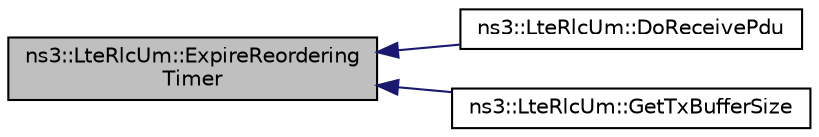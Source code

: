 digraph "ns3::LteRlcUm::ExpireReorderingTimer"
{
  edge [fontname="Helvetica",fontsize="10",labelfontname="Helvetica",labelfontsize="10"];
  node [fontname="Helvetica",fontsize="10",shape=record];
  rankdir="LR";
  Node1 [label="ns3::LteRlcUm::ExpireReordering\lTimer",height=0.2,width=0.4,color="black", fillcolor="grey75", style="filled", fontcolor="black"];
  Node1 -> Node2 [dir="back",color="midnightblue",fontsize="10",style="solid"];
  Node2 [label="ns3::LteRlcUm::DoReceivePdu",height=0.2,width=0.4,color="black", fillcolor="white", style="filled",URL="$db/d49/classns3_1_1LteRlcUm.html#aaba57757b1c5640b7bbe421efb82417a"];
  Node1 -> Node3 [dir="back",color="midnightblue",fontsize="10",style="solid"];
  Node3 [label="ns3::LteRlcUm::GetTxBufferSize",height=0.2,width=0.4,color="black", fillcolor="white", style="filled",URL="$db/d49/classns3_1_1LteRlcUm.html#aa88fc55de6c2f858e0e2952131899afc"];
}
